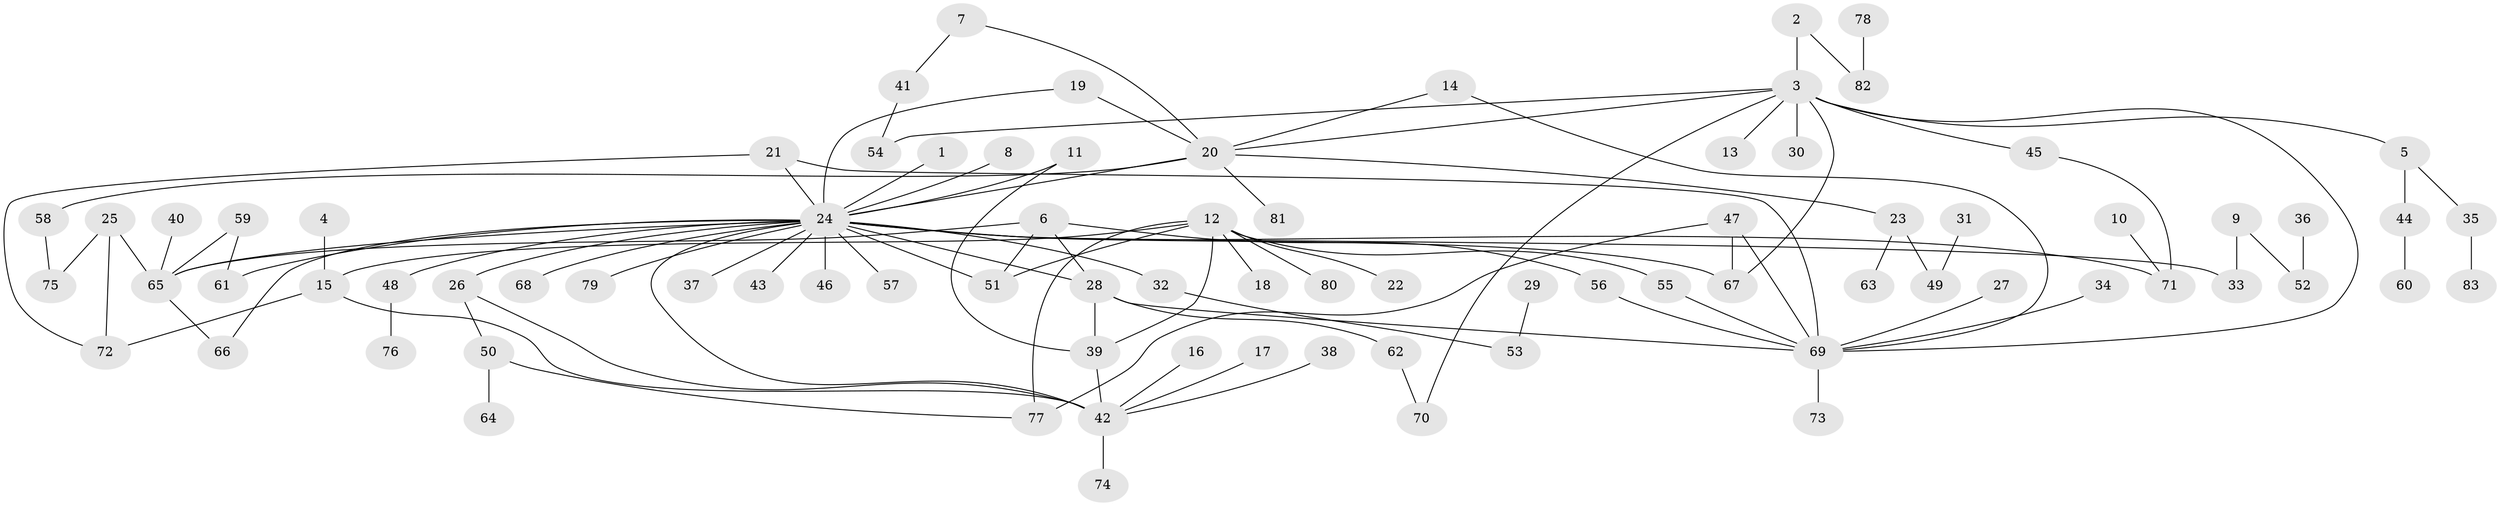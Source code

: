 // original degree distribution, {1: 0.5072463768115942, 26: 0.007246376811594203, 6: 0.014492753623188406, 9: 0.021739130434782608, 5: 0.028985507246376812, 11: 0.007246376811594203, 3: 0.16666666666666666, 2: 0.2028985507246377, 7: 0.007246376811594203, 4: 0.028985507246376812, 12: 0.007246376811594203}
// Generated by graph-tools (version 1.1) at 2025/36/03/04/25 23:36:51]
// undirected, 83 vertices, 107 edges
graph export_dot {
  node [color=gray90,style=filled];
  1;
  2;
  3;
  4;
  5;
  6;
  7;
  8;
  9;
  10;
  11;
  12;
  13;
  14;
  15;
  16;
  17;
  18;
  19;
  20;
  21;
  22;
  23;
  24;
  25;
  26;
  27;
  28;
  29;
  30;
  31;
  32;
  33;
  34;
  35;
  36;
  37;
  38;
  39;
  40;
  41;
  42;
  43;
  44;
  45;
  46;
  47;
  48;
  49;
  50;
  51;
  52;
  53;
  54;
  55;
  56;
  57;
  58;
  59;
  60;
  61;
  62;
  63;
  64;
  65;
  66;
  67;
  68;
  69;
  70;
  71;
  72;
  73;
  74;
  75;
  76;
  77;
  78;
  79;
  80;
  81;
  82;
  83;
  1 -- 24 [weight=1.0];
  2 -- 3 [weight=1.0];
  2 -- 82 [weight=1.0];
  3 -- 5 [weight=1.0];
  3 -- 13 [weight=1.0];
  3 -- 20 [weight=1.0];
  3 -- 30 [weight=1.0];
  3 -- 45 [weight=1.0];
  3 -- 54 [weight=1.0];
  3 -- 67 [weight=1.0];
  3 -- 69 [weight=1.0];
  3 -- 70 [weight=1.0];
  4 -- 15 [weight=1.0];
  5 -- 35 [weight=1.0];
  5 -- 44 [weight=1.0];
  6 -- 28 [weight=1.0];
  6 -- 51 [weight=1.0];
  6 -- 56 [weight=1.0];
  6 -- 65 [weight=1.0];
  7 -- 20 [weight=1.0];
  7 -- 41 [weight=1.0];
  8 -- 24 [weight=1.0];
  9 -- 33 [weight=1.0];
  9 -- 52 [weight=1.0];
  10 -- 71 [weight=1.0];
  11 -- 24 [weight=1.0];
  11 -- 39 [weight=1.0];
  12 -- 15 [weight=1.0];
  12 -- 18 [weight=1.0];
  12 -- 22 [weight=1.0];
  12 -- 39 [weight=1.0];
  12 -- 51 [weight=1.0];
  12 -- 55 [weight=1.0];
  12 -- 77 [weight=1.0];
  12 -- 80 [weight=1.0];
  14 -- 20 [weight=1.0];
  14 -- 69 [weight=1.0];
  15 -- 42 [weight=1.0];
  15 -- 72 [weight=1.0];
  16 -- 42 [weight=1.0];
  17 -- 42 [weight=1.0];
  19 -- 20 [weight=1.0];
  19 -- 24 [weight=1.0];
  20 -- 23 [weight=1.0];
  20 -- 24 [weight=1.0];
  20 -- 58 [weight=1.0];
  20 -- 81 [weight=1.0];
  21 -- 24 [weight=1.0];
  21 -- 69 [weight=1.0];
  21 -- 72 [weight=1.0];
  23 -- 49 [weight=1.0];
  23 -- 63 [weight=1.0];
  24 -- 26 [weight=1.0];
  24 -- 28 [weight=1.0];
  24 -- 32 [weight=1.0];
  24 -- 33 [weight=1.0];
  24 -- 37 [weight=1.0];
  24 -- 42 [weight=1.0];
  24 -- 43 [weight=1.0];
  24 -- 46 [weight=1.0];
  24 -- 48 [weight=1.0];
  24 -- 51 [weight=1.0];
  24 -- 57 [weight=1.0];
  24 -- 61 [weight=1.0];
  24 -- 65 [weight=1.0];
  24 -- 66 [weight=1.0];
  24 -- 67 [weight=1.0];
  24 -- 68 [weight=1.0];
  24 -- 71 [weight=1.0];
  24 -- 79 [weight=1.0];
  25 -- 65 [weight=1.0];
  25 -- 72 [weight=1.0];
  25 -- 75 [weight=1.0];
  26 -- 42 [weight=1.0];
  26 -- 50 [weight=1.0];
  27 -- 69 [weight=1.0];
  28 -- 39 [weight=1.0];
  28 -- 62 [weight=1.0];
  28 -- 69 [weight=1.0];
  29 -- 53 [weight=1.0];
  31 -- 49 [weight=1.0];
  32 -- 53 [weight=1.0];
  34 -- 69 [weight=1.0];
  35 -- 83 [weight=1.0];
  36 -- 52 [weight=1.0];
  38 -- 42 [weight=1.0];
  39 -- 42 [weight=1.0];
  40 -- 65 [weight=1.0];
  41 -- 54 [weight=1.0];
  42 -- 74 [weight=1.0];
  44 -- 60 [weight=1.0];
  45 -- 71 [weight=1.0];
  47 -- 67 [weight=1.0];
  47 -- 69 [weight=1.0];
  47 -- 77 [weight=1.0];
  48 -- 76 [weight=1.0];
  50 -- 64 [weight=1.0];
  50 -- 77 [weight=1.0];
  55 -- 69 [weight=1.0];
  56 -- 69 [weight=1.0];
  58 -- 75 [weight=1.0];
  59 -- 61 [weight=1.0];
  59 -- 65 [weight=1.0];
  62 -- 70 [weight=1.0];
  65 -- 66 [weight=1.0];
  69 -- 73 [weight=1.0];
  78 -- 82 [weight=1.0];
}
